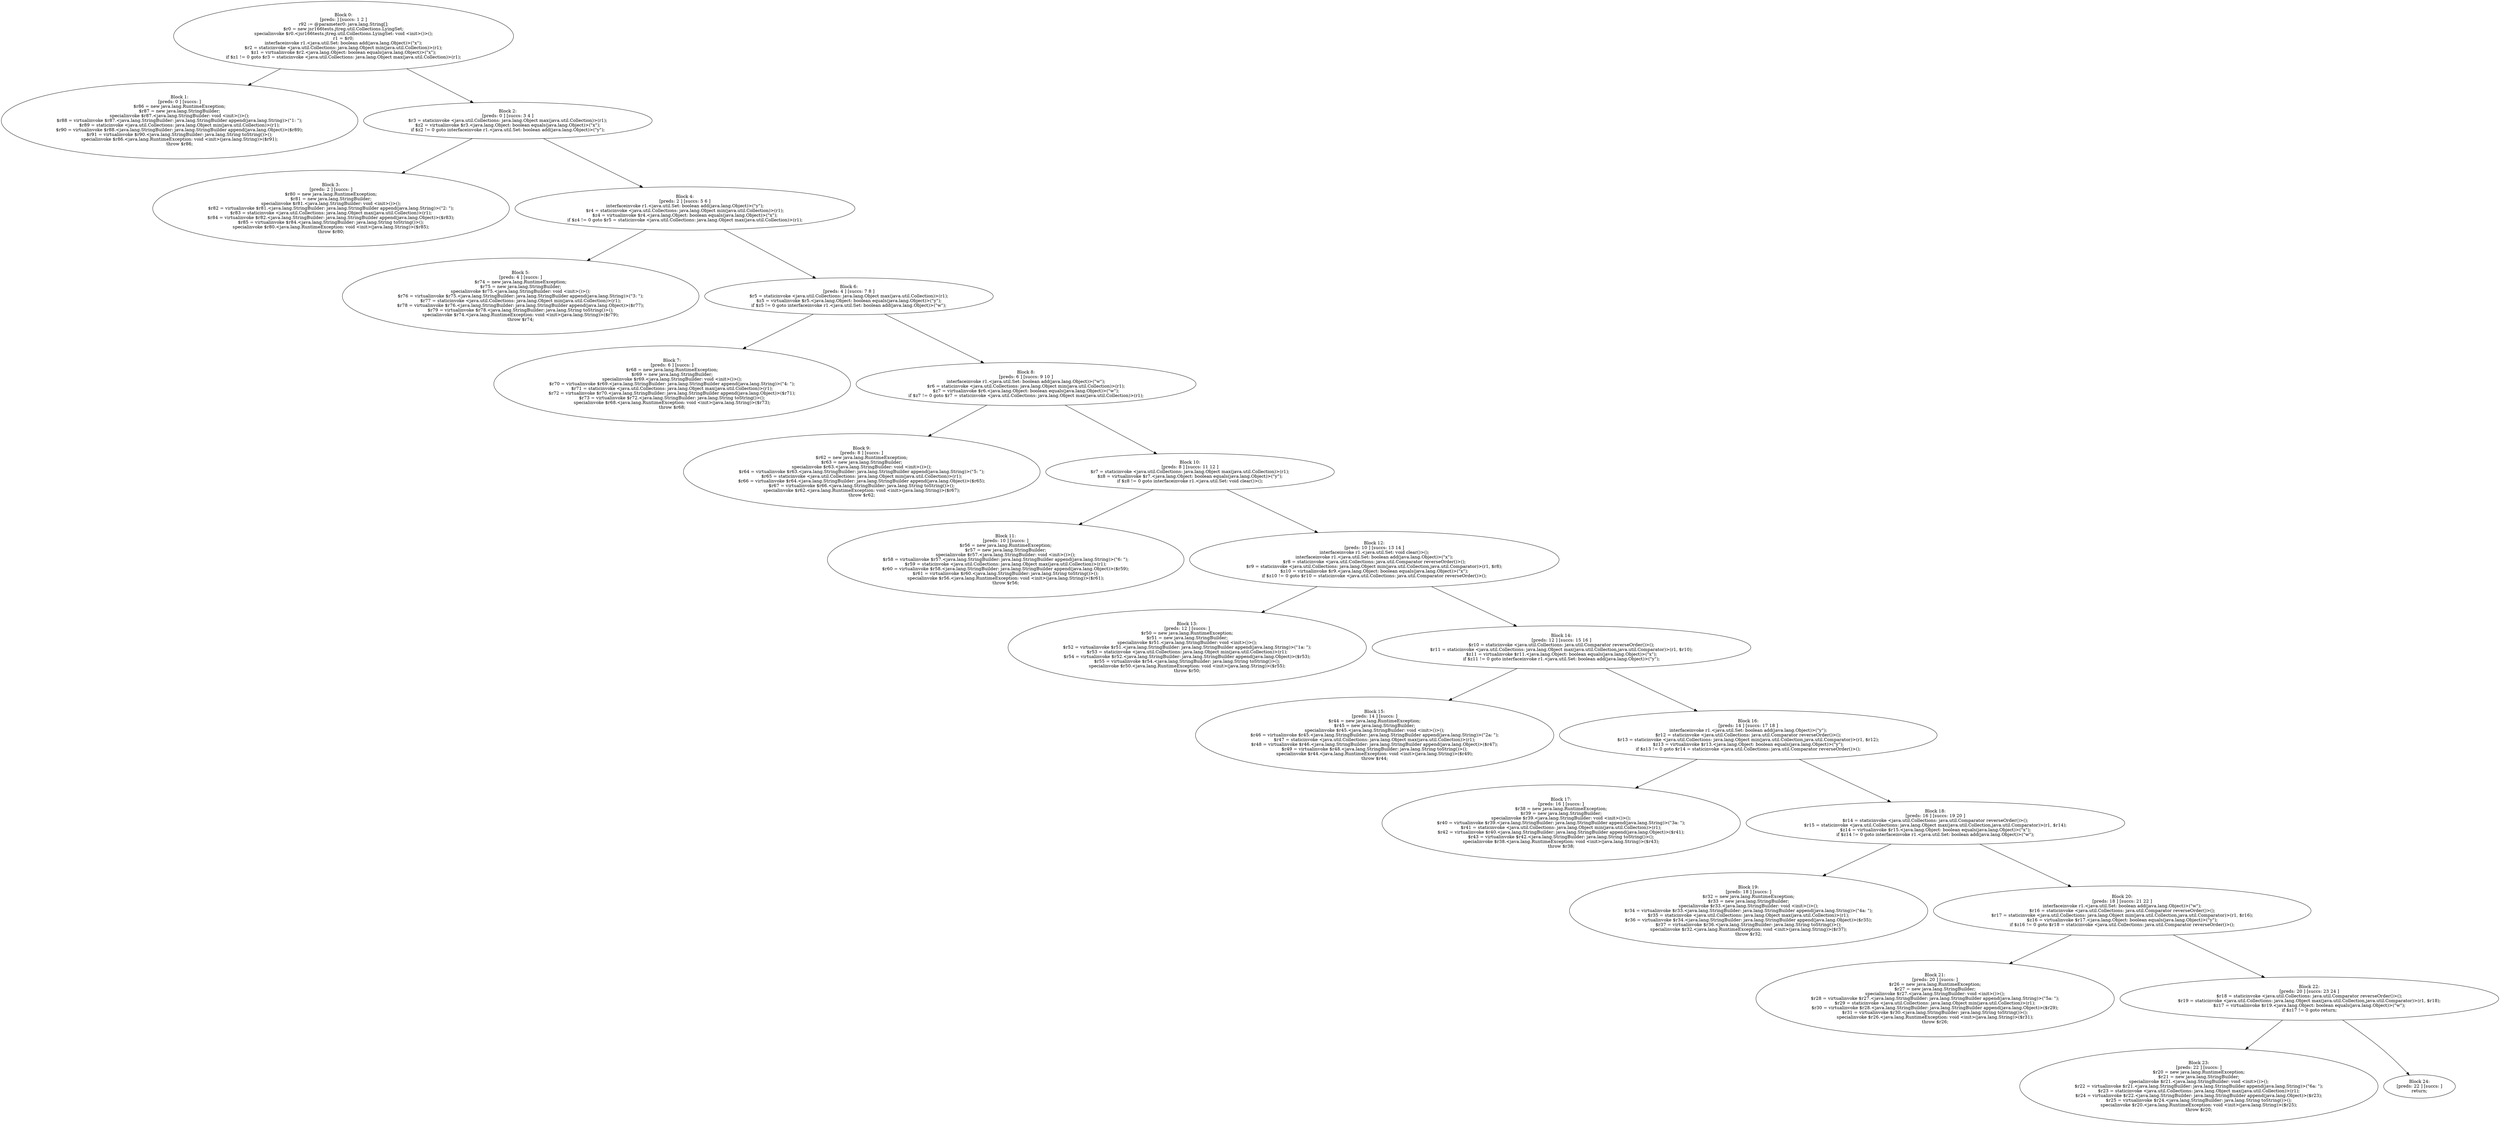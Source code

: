 digraph "unitGraph" {
    "Block 0:
[preds: ] [succs: 1 2 ]
r92 := @parameter0: java.lang.String[];
$r0 = new jsr166tests.jtreg.util.Collections.LyingSet;
specialinvoke $r0.<jsr166tests.jtreg.util.Collections.LyingSet: void <init>()>();
r1 = $r0;
interfaceinvoke r1.<java.util.Set: boolean add(java.lang.Object)>(\"x\");
$r2 = staticinvoke <java.util.Collections: java.lang.Object min(java.util.Collection)>(r1);
$z1 = virtualinvoke $r2.<java.lang.Object: boolean equals(java.lang.Object)>(\"x\");
if $z1 != 0 goto $r3 = staticinvoke <java.util.Collections: java.lang.Object max(java.util.Collection)>(r1);
"
    "Block 1:
[preds: 0 ] [succs: ]
$r86 = new java.lang.RuntimeException;
$r87 = new java.lang.StringBuilder;
specialinvoke $r87.<java.lang.StringBuilder: void <init>()>();
$r88 = virtualinvoke $r87.<java.lang.StringBuilder: java.lang.StringBuilder append(java.lang.String)>(\"1: \");
$r89 = staticinvoke <java.util.Collections: java.lang.Object min(java.util.Collection)>(r1);
$r90 = virtualinvoke $r88.<java.lang.StringBuilder: java.lang.StringBuilder append(java.lang.Object)>($r89);
$r91 = virtualinvoke $r90.<java.lang.StringBuilder: java.lang.String toString()>();
specialinvoke $r86.<java.lang.RuntimeException: void <init>(java.lang.String)>($r91);
throw $r86;
"
    "Block 2:
[preds: 0 ] [succs: 3 4 ]
$r3 = staticinvoke <java.util.Collections: java.lang.Object max(java.util.Collection)>(r1);
$z2 = virtualinvoke $r3.<java.lang.Object: boolean equals(java.lang.Object)>(\"x\");
if $z2 != 0 goto interfaceinvoke r1.<java.util.Set: boolean add(java.lang.Object)>(\"y\");
"
    "Block 3:
[preds: 2 ] [succs: ]
$r80 = new java.lang.RuntimeException;
$r81 = new java.lang.StringBuilder;
specialinvoke $r81.<java.lang.StringBuilder: void <init>()>();
$r82 = virtualinvoke $r81.<java.lang.StringBuilder: java.lang.StringBuilder append(java.lang.String)>(\"2: \");
$r83 = staticinvoke <java.util.Collections: java.lang.Object max(java.util.Collection)>(r1);
$r84 = virtualinvoke $r82.<java.lang.StringBuilder: java.lang.StringBuilder append(java.lang.Object)>($r83);
$r85 = virtualinvoke $r84.<java.lang.StringBuilder: java.lang.String toString()>();
specialinvoke $r80.<java.lang.RuntimeException: void <init>(java.lang.String)>($r85);
throw $r80;
"
    "Block 4:
[preds: 2 ] [succs: 5 6 ]
interfaceinvoke r1.<java.util.Set: boolean add(java.lang.Object)>(\"y\");
$r4 = staticinvoke <java.util.Collections: java.lang.Object min(java.util.Collection)>(r1);
$z4 = virtualinvoke $r4.<java.lang.Object: boolean equals(java.lang.Object)>(\"x\");
if $z4 != 0 goto $r5 = staticinvoke <java.util.Collections: java.lang.Object max(java.util.Collection)>(r1);
"
    "Block 5:
[preds: 4 ] [succs: ]
$r74 = new java.lang.RuntimeException;
$r75 = new java.lang.StringBuilder;
specialinvoke $r75.<java.lang.StringBuilder: void <init>()>();
$r76 = virtualinvoke $r75.<java.lang.StringBuilder: java.lang.StringBuilder append(java.lang.String)>(\"3: \");
$r77 = staticinvoke <java.util.Collections: java.lang.Object min(java.util.Collection)>(r1);
$r78 = virtualinvoke $r76.<java.lang.StringBuilder: java.lang.StringBuilder append(java.lang.Object)>($r77);
$r79 = virtualinvoke $r78.<java.lang.StringBuilder: java.lang.String toString()>();
specialinvoke $r74.<java.lang.RuntimeException: void <init>(java.lang.String)>($r79);
throw $r74;
"
    "Block 6:
[preds: 4 ] [succs: 7 8 ]
$r5 = staticinvoke <java.util.Collections: java.lang.Object max(java.util.Collection)>(r1);
$z5 = virtualinvoke $r5.<java.lang.Object: boolean equals(java.lang.Object)>(\"y\");
if $z5 != 0 goto interfaceinvoke r1.<java.util.Set: boolean add(java.lang.Object)>(\"w\");
"
    "Block 7:
[preds: 6 ] [succs: ]
$r68 = new java.lang.RuntimeException;
$r69 = new java.lang.StringBuilder;
specialinvoke $r69.<java.lang.StringBuilder: void <init>()>();
$r70 = virtualinvoke $r69.<java.lang.StringBuilder: java.lang.StringBuilder append(java.lang.String)>(\"4: \");
$r71 = staticinvoke <java.util.Collections: java.lang.Object max(java.util.Collection)>(r1);
$r72 = virtualinvoke $r70.<java.lang.StringBuilder: java.lang.StringBuilder append(java.lang.Object)>($r71);
$r73 = virtualinvoke $r72.<java.lang.StringBuilder: java.lang.String toString()>();
specialinvoke $r68.<java.lang.RuntimeException: void <init>(java.lang.String)>($r73);
throw $r68;
"
    "Block 8:
[preds: 6 ] [succs: 9 10 ]
interfaceinvoke r1.<java.util.Set: boolean add(java.lang.Object)>(\"w\");
$r6 = staticinvoke <java.util.Collections: java.lang.Object min(java.util.Collection)>(r1);
$z7 = virtualinvoke $r6.<java.lang.Object: boolean equals(java.lang.Object)>(\"w\");
if $z7 != 0 goto $r7 = staticinvoke <java.util.Collections: java.lang.Object max(java.util.Collection)>(r1);
"
    "Block 9:
[preds: 8 ] [succs: ]
$r62 = new java.lang.RuntimeException;
$r63 = new java.lang.StringBuilder;
specialinvoke $r63.<java.lang.StringBuilder: void <init>()>();
$r64 = virtualinvoke $r63.<java.lang.StringBuilder: java.lang.StringBuilder append(java.lang.String)>(\"5: \");
$r65 = staticinvoke <java.util.Collections: java.lang.Object min(java.util.Collection)>(r1);
$r66 = virtualinvoke $r64.<java.lang.StringBuilder: java.lang.StringBuilder append(java.lang.Object)>($r65);
$r67 = virtualinvoke $r66.<java.lang.StringBuilder: java.lang.String toString()>();
specialinvoke $r62.<java.lang.RuntimeException: void <init>(java.lang.String)>($r67);
throw $r62;
"
    "Block 10:
[preds: 8 ] [succs: 11 12 ]
$r7 = staticinvoke <java.util.Collections: java.lang.Object max(java.util.Collection)>(r1);
$z8 = virtualinvoke $r7.<java.lang.Object: boolean equals(java.lang.Object)>(\"y\");
if $z8 != 0 goto interfaceinvoke r1.<java.util.Set: void clear()>();
"
    "Block 11:
[preds: 10 ] [succs: ]
$r56 = new java.lang.RuntimeException;
$r57 = new java.lang.StringBuilder;
specialinvoke $r57.<java.lang.StringBuilder: void <init>()>();
$r58 = virtualinvoke $r57.<java.lang.StringBuilder: java.lang.StringBuilder append(java.lang.String)>(\"6: \");
$r59 = staticinvoke <java.util.Collections: java.lang.Object max(java.util.Collection)>(r1);
$r60 = virtualinvoke $r58.<java.lang.StringBuilder: java.lang.StringBuilder append(java.lang.Object)>($r59);
$r61 = virtualinvoke $r60.<java.lang.StringBuilder: java.lang.String toString()>();
specialinvoke $r56.<java.lang.RuntimeException: void <init>(java.lang.String)>($r61);
throw $r56;
"
    "Block 12:
[preds: 10 ] [succs: 13 14 ]
interfaceinvoke r1.<java.util.Set: void clear()>();
interfaceinvoke r1.<java.util.Set: boolean add(java.lang.Object)>(\"x\");
$r8 = staticinvoke <java.util.Collections: java.util.Comparator reverseOrder()>();
$r9 = staticinvoke <java.util.Collections: java.lang.Object min(java.util.Collection,java.util.Comparator)>(r1, $r8);
$z10 = virtualinvoke $r9.<java.lang.Object: boolean equals(java.lang.Object)>(\"x\");
if $z10 != 0 goto $r10 = staticinvoke <java.util.Collections: java.util.Comparator reverseOrder()>();
"
    "Block 13:
[preds: 12 ] [succs: ]
$r50 = new java.lang.RuntimeException;
$r51 = new java.lang.StringBuilder;
specialinvoke $r51.<java.lang.StringBuilder: void <init>()>();
$r52 = virtualinvoke $r51.<java.lang.StringBuilder: java.lang.StringBuilder append(java.lang.String)>(\"1a: \");
$r53 = staticinvoke <java.util.Collections: java.lang.Object min(java.util.Collection)>(r1);
$r54 = virtualinvoke $r52.<java.lang.StringBuilder: java.lang.StringBuilder append(java.lang.Object)>($r53);
$r55 = virtualinvoke $r54.<java.lang.StringBuilder: java.lang.String toString()>();
specialinvoke $r50.<java.lang.RuntimeException: void <init>(java.lang.String)>($r55);
throw $r50;
"
    "Block 14:
[preds: 12 ] [succs: 15 16 ]
$r10 = staticinvoke <java.util.Collections: java.util.Comparator reverseOrder()>();
$r11 = staticinvoke <java.util.Collections: java.lang.Object max(java.util.Collection,java.util.Comparator)>(r1, $r10);
$z11 = virtualinvoke $r11.<java.lang.Object: boolean equals(java.lang.Object)>(\"x\");
if $z11 != 0 goto interfaceinvoke r1.<java.util.Set: boolean add(java.lang.Object)>(\"y\");
"
    "Block 15:
[preds: 14 ] [succs: ]
$r44 = new java.lang.RuntimeException;
$r45 = new java.lang.StringBuilder;
specialinvoke $r45.<java.lang.StringBuilder: void <init>()>();
$r46 = virtualinvoke $r45.<java.lang.StringBuilder: java.lang.StringBuilder append(java.lang.String)>(\"2a: \");
$r47 = staticinvoke <java.util.Collections: java.lang.Object max(java.util.Collection)>(r1);
$r48 = virtualinvoke $r46.<java.lang.StringBuilder: java.lang.StringBuilder append(java.lang.Object)>($r47);
$r49 = virtualinvoke $r48.<java.lang.StringBuilder: java.lang.String toString()>();
specialinvoke $r44.<java.lang.RuntimeException: void <init>(java.lang.String)>($r49);
throw $r44;
"
    "Block 16:
[preds: 14 ] [succs: 17 18 ]
interfaceinvoke r1.<java.util.Set: boolean add(java.lang.Object)>(\"y\");
$r12 = staticinvoke <java.util.Collections: java.util.Comparator reverseOrder()>();
$r13 = staticinvoke <java.util.Collections: java.lang.Object min(java.util.Collection,java.util.Comparator)>(r1, $r12);
$z13 = virtualinvoke $r13.<java.lang.Object: boolean equals(java.lang.Object)>(\"y\");
if $z13 != 0 goto $r14 = staticinvoke <java.util.Collections: java.util.Comparator reverseOrder()>();
"
    "Block 17:
[preds: 16 ] [succs: ]
$r38 = new java.lang.RuntimeException;
$r39 = new java.lang.StringBuilder;
specialinvoke $r39.<java.lang.StringBuilder: void <init>()>();
$r40 = virtualinvoke $r39.<java.lang.StringBuilder: java.lang.StringBuilder append(java.lang.String)>(\"3a: \");
$r41 = staticinvoke <java.util.Collections: java.lang.Object min(java.util.Collection)>(r1);
$r42 = virtualinvoke $r40.<java.lang.StringBuilder: java.lang.StringBuilder append(java.lang.Object)>($r41);
$r43 = virtualinvoke $r42.<java.lang.StringBuilder: java.lang.String toString()>();
specialinvoke $r38.<java.lang.RuntimeException: void <init>(java.lang.String)>($r43);
throw $r38;
"
    "Block 18:
[preds: 16 ] [succs: 19 20 ]
$r14 = staticinvoke <java.util.Collections: java.util.Comparator reverseOrder()>();
$r15 = staticinvoke <java.util.Collections: java.lang.Object max(java.util.Collection,java.util.Comparator)>(r1, $r14);
$z14 = virtualinvoke $r15.<java.lang.Object: boolean equals(java.lang.Object)>(\"x\");
if $z14 != 0 goto interfaceinvoke r1.<java.util.Set: boolean add(java.lang.Object)>(\"w\");
"
    "Block 19:
[preds: 18 ] [succs: ]
$r32 = new java.lang.RuntimeException;
$r33 = new java.lang.StringBuilder;
specialinvoke $r33.<java.lang.StringBuilder: void <init>()>();
$r34 = virtualinvoke $r33.<java.lang.StringBuilder: java.lang.StringBuilder append(java.lang.String)>(\"4a: \");
$r35 = staticinvoke <java.util.Collections: java.lang.Object max(java.util.Collection)>(r1);
$r36 = virtualinvoke $r34.<java.lang.StringBuilder: java.lang.StringBuilder append(java.lang.Object)>($r35);
$r37 = virtualinvoke $r36.<java.lang.StringBuilder: java.lang.String toString()>();
specialinvoke $r32.<java.lang.RuntimeException: void <init>(java.lang.String)>($r37);
throw $r32;
"
    "Block 20:
[preds: 18 ] [succs: 21 22 ]
interfaceinvoke r1.<java.util.Set: boolean add(java.lang.Object)>(\"w\");
$r16 = staticinvoke <java.util.Collections: java.util.Comparator reverseOrder()>();
$r17 = staticinvoke <java.util.Collections: java.lang.Object min(java.util.Collection,java.util.Comparator)>(r1, $r16);
$z16 = virtualinvoke $r17.<java.lang.Object: boolean equals(java.lang.Object)>(\"y\");
if $z16 != 0 goto $r18 = staticinvoke <java.util.Collections: java.util.Comparator reverseOrder()>();
"
    "Block 21:
[preds: 20 ] [succs: ]
$r26 = new java.lang.RuntimeException;
$r27 = new java.lang.StringBuilder;
specialinvoke $r27.<java.lang.StringBuilder: void <init>()>();
$r28 = virtualinvoke $r27.<java.lang.StringBuilder: java.lang.StringBuilder append(java.lang.String)>(\"5a: \");
$r29 = staticinvoke <java.util.Collections: java.lang.Object min(java.util.Collection)>(r1);
$r30 = virtualinvoke $r28.<java.lang.StringBuilder: java.lang.StringBuilder append(java.lang.Object)>($r29);
$r31 = virtualinvoke $r30.<java.lang.StringBuilder: java.lang.String toString()>();
specialinvoke $r26.<java.lang.RuntimeException: void <init>(java.lang.String)>($r31);
throw $r26;
"
    "Block 22:
[preds: 20 ] [succs: 23 24 ]
$r18 = staticinvoke <java.util.Collections: java.util.Comparator reverseOrder()>();
$r19 = staticinvoke <java.util.Collections: java.lang.Object max(java.util.Collection,java.util.Comparator)>(r1, $r18);
$z17 = virtualinvoke $r19.<java.lang.Object: boolean equals(java.lang.Object)>(\"w\");
if $z17 != 0 goto return;
"
    "Block 23:
[preds: 22 ] [succs: ]
$r20 = new java.lang.RuntimeException;
$r21 = new java.lang.StringBuilder;
specialinvoke $r21.<java.lang.StringBuilder: void <init>()>();
$r22 = virtualinvoke $r21.<java.lang.StringBuilder: java.lang.StringBuilder append(java.lang.String)>(\"6a: \");
$r23 = staticinvoke <java.util.Collections: java.lang.Object max(java.util.Collection)>(r1);
$r24 = virtualinvoke $r22.<java.lang.StringBuilder: java.lang.StringBuilder append(java.lang.Object)>($r23);
$r25 = virtualinvoke $r24.<java.lang.StringBuilder: java.lang.String toString()>();
specialinvoke $r20.<java.lang.RuntimeException: void <init>(java.lang.String)>($r25);
throw $r20;
"
    "Block 24:
[preds: 22 ] [succs: ]
return;
"
    "Block 0:
[preds: ] [succs: 1 2 ]
r92 := @parameter0: java.lang.String[];
$r0 = new jsr166tests.jtreg.util.Collections.LyingSet;
specialinvoke $r0.<jsr166tests.jtreg.util.Collections.LyingSet: void <init>()>();
r1 = $r0;
interfaceinvoke r1.<java.util.Set: boolean add(java.lang.Object)>(\"x\");
$r2 = staticinvoke <java.util.Collections: java.lang.Object min(java.util.Collection)>(r1);
$z1 = virtualinvoke $r2.<java.lang.Object: boolean equals(java.lang.Object)>(\"x\");
if $z1 != 0 goto $r3 = staticinvoke <java.util.Collections: java.lang.Object max(java.util.Collection)>(r1);
"->"Block 1:
[preds: 0 ] [succs: ]
$r86 = new java.lang.RuntimeException;
$r87 = new java.lang.StringBuilder;
specialinvoke $r87.<java.lang.StringBuilder: void <init>()>();
$r88 = virtualinvoke $r87.<java.lang.StringBuilder: java.lang.StringBuilder append(java.lang.String)>(\"1: \");
$r89 = staticinvoke <java.util.Collections: java.lang.Object min(java.util.Collection)>(r1);
$r90 = virtualinvoke $r88.<java.lang.StringBuilder: java.lang.StringBuilder append(java.lang.Object)>($r89);
$r91 = virtualinvoke $r90.<java.lang.StringBuilder: java.lang.String toString()>();
specialinvoke $r86.<java.lang.RuntimeException: void <init>(java.lang.String)>($r91);
throw $r86;
";
    "Block 0:
[preds: ] [succs: 1 2 ]
r92 := @parameter0: java.lang.String[];
$r0 = new jsr166tests.jtreg.util.Collections.LyingSet;
specialinvoke $r0.<jsr166tests.jtreg.util.Collections.LyingSet: void <init>()>();
r1 = $r0;
interfaceinvoke r1.<java.util.Set: boolean add(java.lang.Object)>(\"x\");
$r2 = staticinvoke <java.util.Collections: java.lang.Object min(java.util.Collection)>(r1);
$z1 = virtualinvoke $r2.<java.lang.Object: boolean equals(java.lang.Object)>(\"x\");
if $z1 != 0 goto $r3 = staticinvoke <java.util.Collections: java.lang.Object max(java.util.Collection)>(r1);
"->"Block 2:
[preds: 0 ] [succs: 3 4 ]
$r3 = staticinvoke <java.util.Collections: java.lang.Object max(java.util.Collection)>(r1);
$z2 = virtualinvoke $r3.<java.lang.Object: boolean equals(java.lang.Object)>(\"x\");
if $z2 != 0 goto interfaceinvoke r1.<java.util.Set: boolean add(java.lang.Object)>(\"y\");
";
    "Block 2:
[preds: 0 ] [succs: 3 4 ]
$r3 = staticinvoke <java.util.Collections: java.lang.Object max(java.util.Collection)>(r1);
$z2 = virtualinvoke $r3.<java.lang.Object: boolean equals(java.lang.Object)>(\"x\");
if $z2 != 0 goto interfaceinvoke r1.<java.util.Set: boolean add(java.lang.Object)>(\"y\");
"->"Block 3:
[preds: 2 ] [succs: ]
$r80 = new java.lang.RuntimeException;
$r81 = new java.lang.StringBuilder;
specialinvoke $r81.<java.lang.StringBuilder: void <init>()>();
$r82 = virtualinvoke $r81.<java.lang.StringBuilder: java.lang.StringBuilder append(java.lang.String)>(\"2: \");
$r83 = staticinvoke <java.util.Collections: java.lang.Object max(java.util.Collection)>(r1);
$r84 = virtualinvoke $r82.<java.lang.StringBuilder: java.lang.StringBuilder append(java.lang.Object)>($r83);
$r85 = virtualinvoke $r84.<java.lang.StringBuilder: java.lang.String toString()>();
specialinvoke $r80.<java.lang.RuntimeException: void <init>(java.lang.String)>($r85);
throw $r80;
";
    "Block 2:
[preds: 0 ] [succs: 3 4 ]
$r3 = staticinvoke <java.util.Collections: java.lang.Object max(java.util.Collection)>(r1);
$z2 = virtualinvoke $r3.<java.lang.Object: boolean equals(java.lang.Object)>(\"x\");
if $z2 != 0 goto interfaceinvoke r1.<java.util.Set: boolean add(java.lang.Object)>(\"y\");
"->"Block 4:
[preds: 2 ] [succs: 5 6 ]
interfaceinvoke r1.<java.util.Set: boolean add(java.lang.Object)>(\"y\");
$r4 = staticinvoke <java.util.Collections: java.lang.Object min(java.util.Collection)>(r1);
$z4 = virtualinvoke $r4.<java.lang.Object: boolean equals(java.lang.Object)>(\"x\");
if $z4 != 0 goto $r5 = staticinvoke <java.util.Collections: java.lang.Object max(java.util.Collection)>(r1);
";
    "Block 4:
[preds: 2 ] [succs: 5 6 ]
interfaceinvoke r1.<java.util.Set: boolean add(java.lang.Object)>(\"y\");
$r4 = staticinvoke <java.util.Collections: java.lang.Object min(java.util.Collection)>(r1);
$z4 = virtualinvoke $r4.<java.lang.Object: boolean equals(java.lang.Object)>(\"x\");
if $z4 != 0 goto $r5 = staticinvoke <java.util.Collections: java.lang.Object max(java.util.Collection)>(r1);
"->"Block 5:
[preds: 4 ] [succs: ]
$r74 = new java.lang.RuntimeException;
$r75 = new java.lang.StringBuilder;
specialinvoke $r75.<java.lang.StringBuilder: void <init>()>();
$r76 = virtualinvoke $r75.<java.lang.StringBuilder: java.lang.StringBuilder append(java.lang.String)>(\"3: \");
$r77 = staticinvoke <java.util.Collections: java.lang.Object min(java.util.Collection)>(r1);
$r78 = virtualinvoke $r76.<java.lang.StringBuilder: java.lang.StringBuilder append(java.lang.Object)>($r77);
$r79 = virtualinvoke $r78.<java.lang.StringBuilder: java.lang.String toString()>();
specialinvoke $r74.<java.lang.RuntimeException: void <init>(java.lang.String)>($r79);
throw $r74;
";
    "Block 4:
[preds: 2 ] [succs: 5 6 ]
interfaceinvoke r1.<java.util.Set: boolean add(java.lang.Object)>(\"y\");
$r4 = staticinvoke <java.util.Collections: java.lang.Object min(java.util.Collection)>(r1);
$z4 = virtualinvoke $r4.<java.lang.Object: boolean equals(java.lang.Object)>(\"x\");
if $z4 != 0 goto $r5 = staticinvoke <java.util.Collections: java.lang.Object max(java.util.Collection)>(r1);
"->"Block 6:
[preds: 4 ] [succs: 7 8 ]
$r5 = staticinvoke <java.util.Collections: java.lang.Object max(java.util.Collection)>(r1);
$z5 = virtualinvoke $r5.<java.lang.Object: boolean equals(java.lang.Object)>(\"y\");
if $z5 != 0 goto interfaceinvoke r1.<java.util.Set: boolean add(java.lang.Object)>(\"w\");
";
    "Block 6:
[preds: 4 ] [succs: 7 8 ]
$r5 = staticinvoke <java.util.Collections: java.lang.Object max(java.util.Collection)>(r1);
$z5 = virtualinvoke $r5.<java.lang.Object: boolean equals(java.lang.Object)>(\"y\");
if $z5 != 0 goto interfaceinvoke r1.<java.util.Set: boolean add(java.lang.Object)>(\"w\");
"->"Block 7:
[preds: 6 ] [succs: ]
$r68 = new java.lang.RuntimeException;
$r69 = new java.lang.StringBuilder;
specialinvoke $r69.<java.lang.StringBuilder: void <init>()>();
$r70 = virtualinvoke $r69.<java.lang.StringBuilder: java.lang.StringBuilder append(java.lang.String)>(\"4: \");
$r71 = staticinvoke <java.util.Collections: java.lang.Object max(java.util.Collection)>(r1);
$r72 = virtualinvoke $r70.<java.lang.StringBuilder: java.lang.StringBuilder append(java.lang.Object)>($r71);
$r73 = virtualinvoke $r72.<java.lang.StringBuilder: java.lang.String toString()>();
specialinvoke $r68.<java.lang.RuntimeException: void <init>(java.lang.String)>($r73);
throw $r68;
";
    "Block 6:
[preds: 4 ] [succs: 7 8 ]
$r5 = staticinvoke <java.util.Collections: java.lang.Object max(java.util.Collection)>(r1);
$z5 = virtualinvoke $r5.<java.lang.Object: boolean equals(java.lang.Object)>(\"y\");
if $z5 != 0 goto interfaceinvoke r1.<java.util.Set: boolean add(java.lang.Object)>(\"w\");
"->"Block 8:
[preds: 6 ] [succs: 9 10 ]
interfaceinvoke r1.<java.util.Set: boolean add(java.lang.Object)>(\"w\");
$r6 = staticinvoke <java.util.Collections: java.lang.Object min(java.util.Collection)>(r1);
$z7 = virtualinvoke $r6.<java.lang.Object: boolean equals(java.lang.Object)>(\"w\");
if $z7 != 0 goto $r7 = staticinvoke <java.util.Collections: java.lang.Object max(java.util.Collection)>(r1);
";
    "Block 8:
[preds: 6 ] [succs: 9 10 ]
interfaceinvoke r1.<java.util.Set: boolean add(java.lang.Object)>(\"w\");
$r6 = staticinvoke <java.util.Collections: java.lang.Object min(java.util.Collection)>(r1);
$z7 = virtualinvoke $r6.<java.lang.Object: boolean equals(java.lang.Object)>(\"w\");
if $z7 != 0 goto $r7 = staticinvoke <java.util.Collections: java.lang.Object max(java.util.Collection)>(r1);
"->"Block 9:
[preds: 8 ] [succs: ]
$r62 = new java.lang.RuntimeException;
$r63 = new java.lang.StringBuilder;
specialinvoke $r63.<java.lang.StringBuilder: void <init>()>();
$r64 = virtualinvoke $r63.<java.lang.StringBuilder: java.lang.StringBuilder append(java.lang.String)>(\"5: \");
$r65 = staticinvoke <java.util.Collections: java.lang.Object min(java.util.Collection)>(r1);
$r66 = virtualinvoke $r64.<java.lang.StringBuilder: java.lang.StringBuilder append(java.lang.Object)>($r65);
$r67 = virtualinvoke $r66.<java.lang.StringBuilder: java.lang.String toString()>();
specialinvoke $r62.<java.lang.RuntimeException: void <init>(java.lang.String)>($r67);
throw $r62;
";
    "Block 8:
[preds: 6 ] [succs: 9 10 ]
interfaceinvoke r1.<java.util.Set: boolean add(java.lang.Object)>(\"w\");
$r6 = staticinvoke <java.util.Collections: java.lang.Object min(java.util.Collection)>(r1);
$z7 = virtualinvoke $r6.<java.lang.Object: boolean equals(java.lang.Object)>(\"w\");
if $z7 != 0 goto $r7 = staticinvoke <java.util.Collections: java.lang.Object max(java.util.Collection)>(r1);
"->"Block 10:
[preds: 8 ] [succs: 11 12 ]
$r7 = staticinvoke <java.util.Collections: java.lang.Object max(java.util.Collection)>(r1);
$z8 = virtualinvoke $r7.<java.lang.Object: boolean equals(java.lang.Object)>(\"y\");
if $z8 != 0 goto interfaceinvoke r1.<java.util.Set: void clear()>();
";
    "Block 10:
[preds: 8 ] [succs: 11 12 ]
$r7 = staticinvoke <java.util.Collections: java.lang.Object max(java.util.Collection)>(r1);
$z8 = virtualinvoke $r7.<java.lang.Object: boolean equals(java.lang.Object)>(\"y\");
if $z8 != 0 goto interfaceinvoke r1.<java.util.Set: void clear()>();
"->"Block 11:
[preds: 10 ] [succs: ]
$r56 = new java.lang.RuntimeException;
$r57 = new java.lang.StringBuilder;
specialinvoke $r57.<java.lang.StringBuilder: void <init>()>();
$r58 = virtualinvoke $r57.<java.lang.StringBuilder: java.lang.StringBuilder append(java.lang.String)>(\"6: \");
$r59 = staticinvoke <java.util.Collections: java.lang.Object max(java.util.Collection)>(r1);
$r60 = virtualinvoke $r58.<java.lang.StringBuilder: java.lang.StringBuilder append(java.lang.Object)>($r59);
$r61 = virtualinvoke $r60.<java.lang.StringBuilder: java.lang.String toString()>();
specialinvoke $r56.<java.lang.RuntimeException: void <init>(java.lang.String)>($r61);
throw $r56;
";
    "Block 10:
[preds: 8 ] [succs: 11 12 ]
$r7 = staticinvoke <java.util.Collections: java.lang.Object max(java.util.Collection)>(r1);
$z8 = virtualinvoke $r7.<java.lang.Object: boolean equals(java.lang.Object)>(\"y\");
if $z8 != 0 goto interfaceinvoke r1.<java.util.Set: void clear()>();
"->"Block 12:
[preds: 10 ] [succs: 13 14 ]
interfaceinvoke r1.<java.util.Set: void clear()>();
interfaceinvoke r1.<java.util.Set: boolean add(java.lang.Object)>(\"x\");
$r8 = staticinvoke <java.util.Collections: java.util.Comparator reverseOrder()>();
$r9 = staticinvoke <java.util.Collections: java.lang.Object min(java.util.Collection,java.util.Comparator)>(r1, $r8);
$z10 = virtualinvoke $r9.<java.lang.Object: boolean equals(java.lang.Object)>(\"x\");
if $z10 != 0 goto $r10 = staticinvoke <java.util.Collections: java.util.Comparator reverseOrder()>();
";
    "Block 12:
[preds: 10 ] [succs: 13 14 ]
interfaceinvoke r1.<java.util.Set: void clear()>();
interfaceinvoke r1.<java.util.Set: boolean add(java.lang.Object)>(\"x\");
$r8 = staticinvoke <java.util.Collections: java.util.Comparator reverseOrder()>();
$r9 = staticinvoke <java.util.Collections: java.lang.Object min(java.util.Collection,java.util.Comparator)>(r1, $r8);
$z10 = virtualinvoke $r9.<java.lang.Object: boolean equals(java.lang.Object)>(\"x\");
if $z10 != 0 goto $r10 = staticinvoke <java.util.Collections: java.util.Comparator reverseOrder()>();
"->"Block 13:
[preds: 12 ] [succs: ]
$r50 = new java.lang.RuntimeException;
$r51 = new java.lang.StringBuilder;
specialinvoke $r51.<java.lang.StringBuilder: void <init>()>();
$r52 = virtualinvoke $r51.<java.lang.StringBuilder: java.lang.StringBuilder append(java.lang.String)>(\"1a: \");
$r53 = staticinvoke <java.util.Collections: java.lang.Object min(java.util.Collection)>(r1);
$r54 = virtualinvoke $r52.<java.lang.StringBuilder: java.lang.StringBuilder append(java.lang.Object)>($r53);
$r55 = virtualinvoke $r54.<java.lang.StringBuilder: java.lang.String toString()>();
specialinvoke $r50.<java.lang.RuntimeException: void <init>(java.lang.String)>($r55);
throw $r50;
";
    "Block 12:
[preds: 10 ] [succs: 13 14 ]
interfaceinvoke r1.<java.util.Set: void clear()>();
interfaceinvoke r1.<java.util.Set: boolean add(java.lang.Object)>(\"x\");
$r8 = staticinvoke <java.util.Collections: java.util.Comparator reverseOrder()>();
$r9 = staticinvoke <java.util.Collections: java.lang.Object min(java.util.Collection,java.util.Comparator)>(r1, $r8);
$z10 = virtualinvoke $r9.<java.lang.Object: boolean equals(java.lang.Object)>(\"x\");
if $z10 != 0 goto $r10 = staticinvoke <java.util.Collections: java.util.Comparator reverseOrder()>();
"->"Block 14:
[preds: 12 ] [succs: 15 16 ]
$r10 = staticinvoke <java.util.Collections: java.util.Comparator reverseOrder()>();
$r11 = staticinvoke <java.util.Collections: java.lang.Object max(java.util.Collection,java.util.Comparator)>(r1, $r10);
$z11 = virtualinvoke $r11.<java.lang.Object: boolean equals(java.lang.Object)>(\"x\");
if $z11 != 0 goto interfaceinvoke r1.<java.util.Set: boolean add(java.lang.Object)>(\"y\");
";
    "Block 14:
[preds: 12 ] [succs: 15 16 ]
$r10 = staticinvoke <java.util.Collections: java.util.Comparator reverseOrder()>();
$r11 = staticinvoke <java.util.Collections: java.lang.Object max(java.util.Collection,java.util.Comparator)>(r1, $r10);
$z11 = virtualinvoke $r11.<java.lang.Object: boolean equals(java.lang.Object)>(\"x\");
if $z11 != 0 goto interfaceinvoke r1.<java.util.Set: boolean add(java.lang.Object)>(\"y\");
"->"Block 15:
[preds: 14 ] [succs: ]
$r44 = new java.lang.RuntimeException;
$r45 = new java.lang.StringBuilder;
specialinvoke $r45.<java.lang.StringBuilder: void <init>()>();
$r46 = virtualinvoke $r45.<java.lang.StringBuilder: java.lang.StringBuilder append(java.lang.String)>(\"2a: \");
$r47 = staticinvoke <java.util.Collections: java.lang.Object max(java.util.Collection)>(r1);
$r48 = virtualinvoke $r46.<java.lang.StringBuilder: java.lang.StringBuilder append(java.lang.Object)>($r47);
$r49 = virtualinvoke $r48.<java.lang.StringBuilder: java.lang.String toString()>();
specialinvoke $r44.<java.lang.RuntimeException: void <init>(java.lang.String)>($r49);
throw $r44;
";
    "Block 14:
[preds: 12 ] [succs: 15 16 ]
$r10 = staticinvoke <java.util.Collections: java.util.Comparator reverseOrder()>();
$r11 = staticinvoke <java.util.Collections: java.lang.Object max(java.util.Collection,java.util.Comparator)>(r1, $r10);
$z11 = virtualinvoke $r11.<java.lang.Object: boolean equals(java.lang.Object)>(\"x\");
if $z11 != 0 goto interfaceinvoke r1.<java.util.Set: boolean add(java.lang.Object)>(\"y\");
"->"Block 16:
[preds: 14 ] [succs: 17 18 ]
interfaceinvoke r1.<java.util.Set: boolean add(java.lang.Object)>(\"y\");
$r12 = staticinvoke <java.util.Collections: java.util.Comparator reverseOrder()>();
$r13 = staticinvoke <java.util.Collections: java.lang.Object min(java.util.Collection,java.util.Comparator)>(r1, $r12);
$z13 = virtualinvoke $r13.<java.lang.Object: boolean equals(java.lang.Object)>(\"y\");
if $z13 != 0 goto $r14 = staticinvoke <java.util.Collections: java.util.Comparator reverseOrder()>();
";
    "Block 16:
[preds: 14 ] [succs: 17 18 ]
interfaceinvoke r1.<java.util.Set: boolean add(java.lang.Object)>(\"y\");
$r12 = staticinvoke <java.util.Collections: java.util.Comparator reverseOrder()>();
$r13 = staticinvoke <java.util.Collections: java.lang.Object min(java.util.Collection,java.util.Comparator)>(r1, $r12);
$z13 = virtualinvoke $r13.<java.lang.Object: boolean equals(java.lang.Object)>(\"y\");
if $z13 != 0 goto $r14 = staticinvoke <java.util.Collections: java.util.Comparator reverseOrder()>();
"->"Block 17:
[preds: 16 ] [succs: ]
$r38 = new java.lang.RuntimeException;
$r39 = new java.lang.StringBuilder;
specialinvoke $r39.<java.lang.StringBuilder: void <init>()>();
$r40 = virtualinvoke $r39.<java.lang.StringBuilder: java.lang.StringBuilder append(java.lang.String)>(\"3a: \");
$r41 = staticinvoke <java.util.Collections: java.lang.Object min(java.util.Collection)>(r1);
$r42 = virtualinvoke $r40.<java.lang.StringBuilder: java.lang.StringBuilder append(java.lang.Object)>($r41);
$r43 = virtualinvoke $r42.<java.lang.StringBuilder: java.lang.String toString()>();
specialinvoke $r38.<java.lang.RuntimeException: void <init>(java.lang.String)>($r43);
throw $r38;
";
    "Block 16:
[preds: 14 ] [succs: 17 18 ]
interfaceinvoke r1.<java.util.Set: boolean add(java.lang.Object)>(\"y\");
$r12 = staticinvoke <java.util.Collections: java.util.Comparator reverseOrder()>();
$r13 = staticinvoke <java.util.Collections: java.lang.Object min(java.util.Collection,java.util.Comparator)>(r1, $r12);
$z13 = virtualinvoke $r13.<java.lang.Object: boolean equals(java.lang.Object)>(\"y\");
if $z13 != 0 goto $r14 = staticinvoke <java.util.Collections: java.util.Comparator reverseOrder()>();
"->"Block 18:
[preds: 16 ] [succs: 19 20 ]
$r14 = staticinvoke <java.util.Collections: java.util.Comparator reverseOrder()>();
$r15 = staticinvoke <java.util.Collections: java.lang.Object max(java.util.Collection,java.util.Comparator)>(r1, $r14);
$z14 = virtualinvoke $r15.<java.lang.Object: boolean equals(java.lang.Object)>(\"x\");
if $z14 != 0 goto interfaceinvoke r1.<java.util.Set: boolean add(java.lang.Object)>(\"w\");
";
    "Block 18:
[preds: 16 ] [succs: 19 20 ]
$r14 = staticinvoke <java.util.Collections: java.util.Comparator reverseOrder()>();
$r15 = staticinvoke <java.util.Collections: java.lang.Object max(java.util.Collection,java.util.Comparator)>(r1, $r14);
$z14 = virtualinvoke $r15.<java.lang.Object: boolean equals(java.lang.Object)>(\"x\");
if $z14 != 0 goto interfaceinvoke r1.<java.util.Set: boolean add(java.lang.Object)>(\"w\");
"->"Block 19:
[preds: 18 ] [succs: ]
$r32 = new java.lang.RuntimeException;
$r33 = new java.lang.StringBuilder;
specialinvoke $r33.<java.lang.StringBuilder: void <init>()>();
$r34 = virtualinvoke $r33.<java.lang.StringBuilder: java.lang.StringBuilder append(java.lang.String)>(\"4a: \");
$r35 = staticinvoke <java.util.Collections: java.lang.Object max(java.util.Collection)>(r1);
$r36 = virtualinvoke $r34.<java.lang.StringBuilder: java.lang.StringBuilder append(java.lang.Object)>($r35);
$r37 = virtualinvoke $r36.<java.lang.StringBuilder: java.lang.String toString()>();
specialinvoke $r32.<java.lang.RuntimeException: void <init>(java.lang.String)>($r37);
throw $r32;
";
    "Block 18:
[preds: 16 ] [succs: 19 20 ]
$r14 = staticinvoke <java.util.Collections: java.util.Comparator reverseOrder()>();
$r15 = staticinvoke <java.util.Collections: java.lang.Object max(java.util.Collection,java.util.Comparator)>(r1, $r14);
$z14 = virtualinvoke $r15.<java.lang.Object: boolean equals(java.lang.Object)>(\"x\");
if $z14 != 0 goto interfaceinvoke r1.<java.util.Set: boolean add(java.lang.Object)>(\"w\");
"->"Block 20:
[preds: 18 ] [succs: 21 22 ]
interfaceinvoke r1.<java.util.Set: boolean add(java.lang.Object)>(\"w\");
$r16 = staticinvoke <java.util.Collections: java.util.Comparator reverseOrder()>();
$r17 = staticinvoke <java.util.Collections: java.lang.Object min(java.util.Collection,java.util.Comparator)>(r1, $r16);
$z16 = virtualinvoke $r17.<java.lang.Object: boolean equals(java.lang.Object)>(\"y\");
if $z16 != 0 goto $r18 = staticinvoke <java.util.Collections: java.util.Comparator reverseOrder()>();
";
    "Block 20:
[preds: 18 ] [succs: 21 22 ]
interfaceinvoke r1.<java.util.Set: boolean add(java.lang.Object)>(\"w\");
$r16 = staticinvoke <java.util.Collections: java.util.Comparator reverseOrder()>();
$r17 = staticinvoke <java.util.Collections: java.lang.Object min(java.util.Collection,java.util.Comparator)>(r1, $r16);
$z16 = virtualinvoke $r17.<java.lang.Object: boolean equals(java.lang.Object)>(\"y\");
if $z16 != 0 goto $r18 = staticinvoke <java.util.Collections: java.util.Comparator reverseOrder()>();
"->"Block 21:
[preds: 20 ] [succs: ]
$r26 = new java.lang.RuntimeException;
$r27 = new java.lang.StringBuilder;
specialinvoke $r27.<java.lang.StringBuilder: void <init>()>();
$r28 = virtualinvoke $r27.<java.lang.StringBuilder: java.lang.StringBuilder append(java.lang.String)>(\"5a: \");
$r29 = staticinvoke <java.util.Collections: java.lang.Object min(java.util.Collection)>(r1);
$r30 = virtualinvoke $r28.<java.lang.StringBuilder: java.lang.StringBuilder append(java.lang.Object)>($r29);
$r31 = virtualinvoke $r30.<java.lang.StringBuilder: java.lang.String toString()>();
specialinvoke $r26.<java.lang.RuntimeException: void <init>(java.lang.String)>($r31);
throw $r26;
";
    "Block 20:
[preds: 18 ] [succs: 21 22 ]
interfaceinvoke r1.<java.util.Set: boolean add(java.lang.Object)>(\"w\");
$r16 = staticinvoke <java.util.Collections: java.util.Comparator reverseOrder()>();
$r17 = staticinvoke <java.util.Collections: java.lang.Object min(java.util.Collection,java.util.Comparator)>(r1, $r16);
$z16 = virtualinvoke $r17.<java.lang.Object: boolean equals(java.lang.Object)>(\"y\");
if $z16 != 0 goto $r18 = staticinvoke <java.util.Collections: java.util.Comparator reverseOrder()>();
"->"Block 22:
[preds: 20 ] [succs: 23 24 ]
$r18 = staticinvoke <java.util.Collections: java.util.Comparator reverseOrder()>();
$r19 = staticinvoke <java.util.Collections: java.lang.Object max(java.util.Collection,java.util.Comparator)>(r1, $r18);
$z17 = virtualinvoke $r19.<java.lang.Object: boolean equals(java.lang.Object)>(\"w\");
if $z17 != 0 goto return;
";
    "Block 22:
[preds: 20 ] [succs: 23 24 ]
$r18 = staticinvoke <java.util.Collections: java.util.Comparator reverseOrder()>();
$r19 = staticinvoke <java.util.Collections: java.lang.Object max(java.util.Collection,java.util.Comparator)>(r1, $r18);
$z17 = virtualinvoke $r19.<java.lang.Object: boolean equals(java.lang.Object)>(\"w\");
if $z17 != 0 goto return;
"->"Block 23:
[preds: 22 ] [succs: ]
$r20 = new java.lang.RuntimeException;
$r21 = new java.lang.StringBuilder;
specialinvoke $r21.<java.lang.StringBuilder: void <init>()>();
$r22 = virtualinvoke $r21.<java.lang.StringBuilder: java.lang.StringBuilder append(java.lang.String)>(\"6a: \");
$r23 = staticinvoke <java.util.Collections: java.lang.Object max(java.util.Collection)>(r1);
$r24 = virtualinvoke $r22.<java.lang.StringBuilder: java.lang.StringBuilder append(java.lang.Object)>($r23);
$r25 = virtualinvoke $r24.<java.lang.StringBuilder: java.lang.String toString()>();
specialinvoke $r20.<java.lang.RuntimeException: void <init>(java.lang.String)>($r25);
throw $r20;
";
    "Block 22:
[preds: 20 ] [succs: 23 24 ]
$r18 = staticinvoke <java.util.Collections: java.util.Comparator reverseOrder()>();
$r19 = staticinvoke <java.util.Collections: java.lang.Object max(java.util.Collection,java.util.Comparator)>(r1, $r18);
$z17 = virtualinvoke $r19.<java.lang.Object: boolean equals(java.lang.Object)>(\"w\");
if $z17 != 0 goto return;
"->"Block 24:
[preds: 22 ] [succs: ]
return;
";
}
